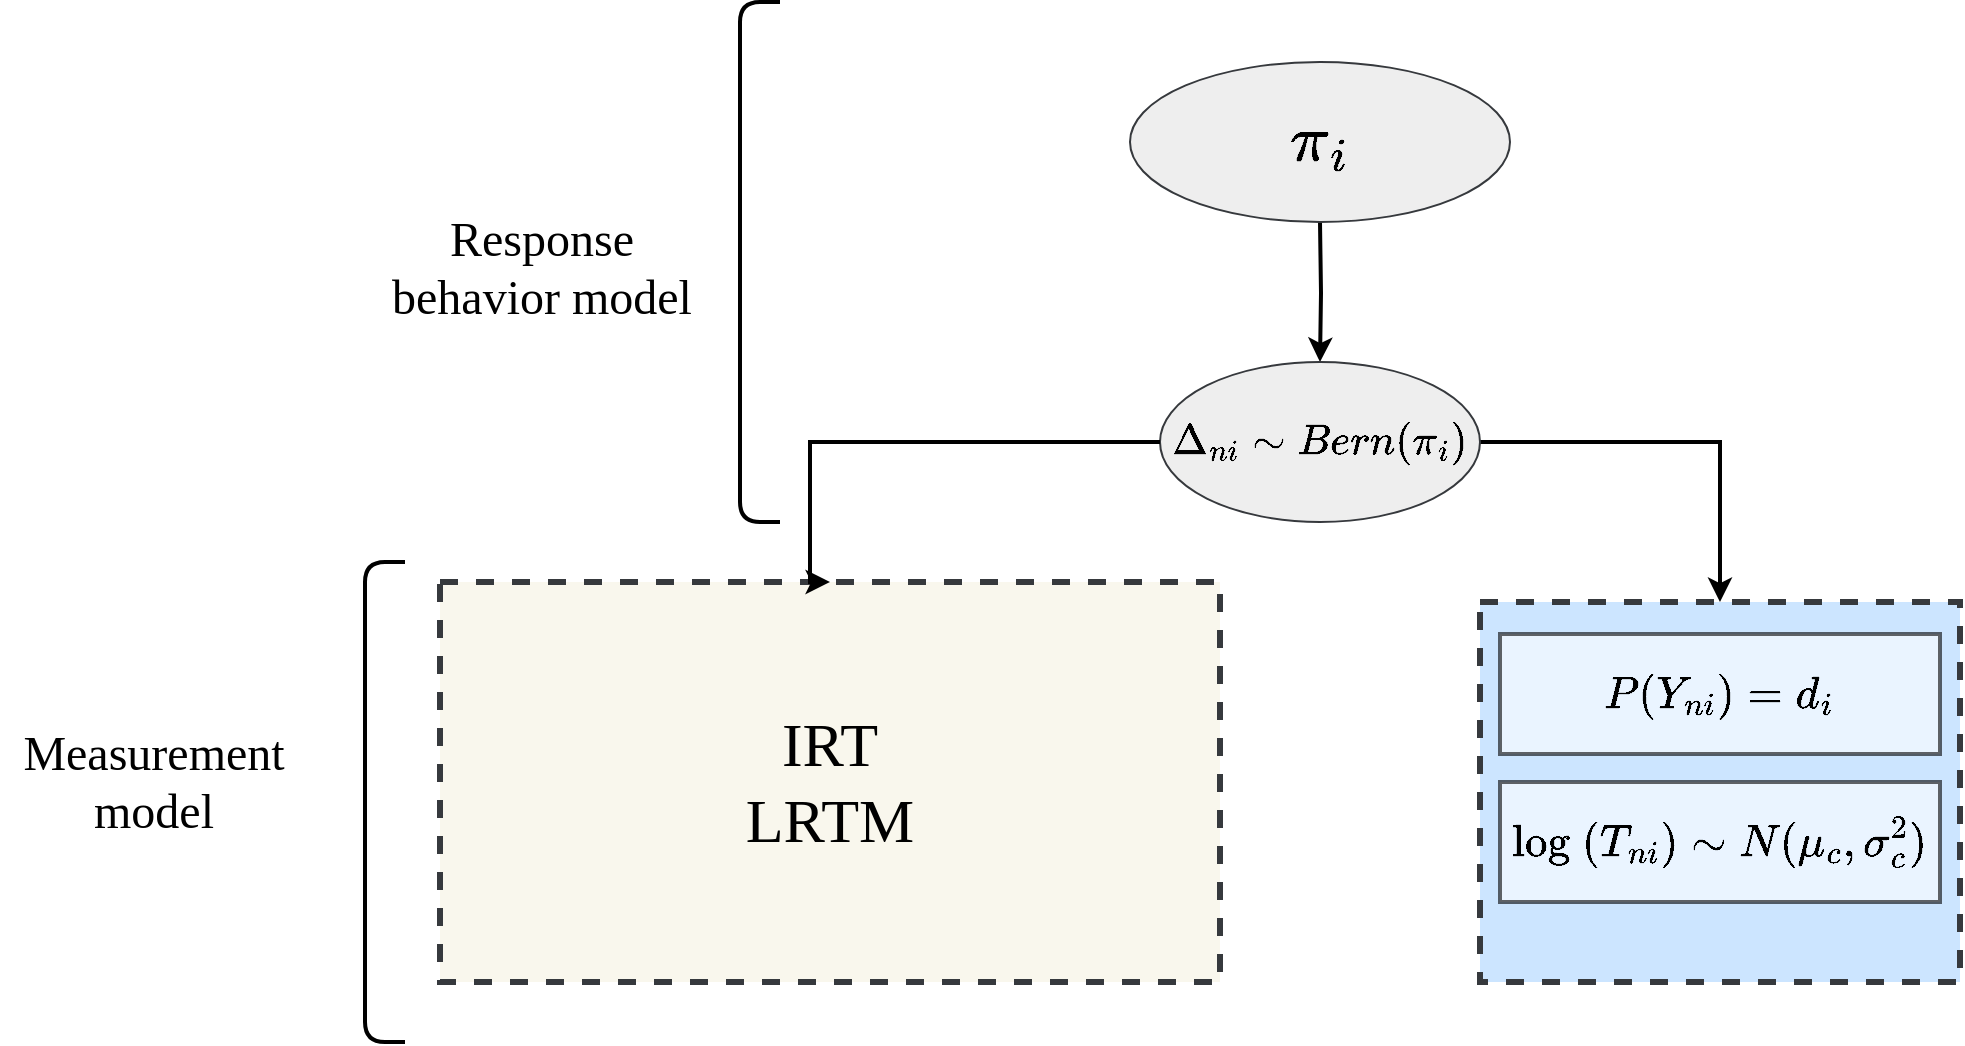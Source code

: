 <mxfile version="21.6.9" type="github" pages="5">
  <diagram name="第 1 页" id="xdk21dSNZaUXdtdFD7pm">
    <mxGraphModel dx="2261" dy="764" grid="1" gridSize="10" guides="1" tooltips="1" connect="1" arrows="1" fold="1" page="1" pageScale="1" pageWidth="827" pageHeight="1169" math="1" shadow="0">
      <root>
        <mxCell id="0" />
        <mxCell id="1" parent="0" />
        <mxCell id="R_tLMo4G6YnYLswO2GGN-2" value="IRT&lt;br style=&quot;font-size: 31px;&quot;&gt;LRTM" style="rounded=0;whiteSpace=wrap;html=1;dashed=1;strokeWidth=3;fillColor=#f9f7ed;strokeColor=#36393d;fontSize=31;fontFamily=Times New Roman;" parent="1" vertex="1">
          <mxGeometry x="210" y="310" width="390" height="200" as="geometry" />
        </mxCell>
        <mxCell id="R_tLMo4G6YnYLswO2GGN-3" value="" style="edgeStyle=orthogonalEdgeStyle;rounded=0;orthogonalLoop=1;jettySize=auto;html=1;strokeWidth=2;" parent="1" target="R_tLMo4G6YnYLswO2GGN-5" edge="1">
          <mxGeometry relative="1" as="geometry">
            <mxPoint x="650" y="130" as="sourcePoint" />
          </mxGeometry>
        </mxCell>
        <mxCell id="R_tLMo4G6YnYLswO2GGN-4" style="edgeStyle=orthogonalEdgeStyle;rounded=0;orthogonalLoop=1;jettySize=auto;html=1;entryX=0.5;entryY=0;entryDx=0;entryDy=0;strokeWidth=2;" parent="1" source="R_tLMo4G6YnYLswO2GGN-5" target="R_tLMo4G6YnYLswO2GGN-9" edge="1">
          <mxGeometry relative="1" as="geometry">
            <Array as="points">
              <mxPoint x="850" y="240" />
            </Array>
          </mxGeometry>
        </mxCell>
        <mxCell id="R_tLMo4G6YnYLswO2GGN-5" value="$$ \Delta_{ni} \sim&amp;nbsp; Bern(\pi_{i})$$" style="ellipse;whiteSpace=wrap;html=1;fontSize=18;fillColor=#eeeeee;strokeColor=#36393d;" parent="1" vertex="1">
          <mxGeometry x="570" y="200" width="160" height="80" as="geometry" />
        </mxCell>
        <mxCell id="R_tLMo4G6YnYLswO2GGN-9" value="" style="rounded=0;whiteSpace=wrap;html=1;dashed=1;strokeWidth=3;fillColor=#cce5ff;strokeColor=#36393d;" parent="1" vertex="1">
          <mxGeometry x="730" y="320" width="240" height="190" as="geometry" />
        </mxCell>
        <mxCell id="R_tLMo4G6YnYLswO2GGN-10" value="$$P(Y_{ni} ) =d_i$$" style="rounded=0;whiteSpace=wrap;html=1;fontFamily=Times New Roman;fontSize=22;strokeWidth=2;opacity=60;" parent="1" vertex="1">
          <mxGeometry x="740" y="336" width="220" height="60" as="geometry" />
        </mxCell>
        <mxCell id="R_tLMo4G6YnYLswO2GGN-11" style="edgeStyle=orthogonalEdgeStyle;rounded=0;orthogonalLoop=1;jettySize=auto;html=1;strokeWidth=2;entryX=0.5;entryY=0;entryDx=0;entryDy=0;" parent="1" source="R_tLMo4G6YnYLswO2GGN-5" target="R_tLMo4G6YnYLswO2GGN-2" edge="1">
          <mxGeometry relative="1" as="geometry">
            <mxPoint x="430" y="360" as="targetPoint" />
            <mxPoint x="500" y="240" as="sourcePoint" />
            <Array as="points">
              <mxPoint x="395" y="240" />
            </Array>
          </mxGeometry>
        </mxCell>
        <mxCell id="R_tLMo4G6YnYLswO2GGN-12" value="$$\pi_i$$" style="ellipse;whiteSpace=wrap;html=1;fontSize=28;fillColor=#eeeeee;strokeColor=#36393d;" parent="1" vertex="1">
          <mxGeometry x="555" y="50" width="190" height="80" as="geometry" />
        </mxCell>
        <mxCell id="R_tLMo4G6YnYLswO2GGN-14" value="$$\text{log&lt;br style=&quot;font-size: 22px;&quot;&gt;&lt;br style=&quot;font-size: 22px;&quot;&gt;&lt;br style=&quot;font-size: 22px;&quot;&gt;}(T_{ni}) \sim N(\mu_c, \sigma_c^2)$$" style="rounded=0;whiteSpace=wrap;html=1;fontFamily=Times New Roman;fontSize=22;strokeWidth=2;opacity=60;" parent="1" vertex="1">
          <mxGeometry x="740" y="410" width="220" height="60" as="geometry" />
        </mxCell>
        <mxCell id="R_tLMo4G6YnYLswO2GGN-20" value="Response behavior model" style="text;html=1;strokeColor=none;fillColor=none;align=center;verticalAlign=middle;whiteSpace=wrap;rounded=0;fontFamily=Times New Roman;fontSize=24;fontColor=#000000;fontStyle=0" parent="1" vertex="1">
          <mxGeometry x="183.75" y="102.5" width="153.75" height="100" as="geometry" />
        </mxCell>
        <mxCell id="R_tLMo4G6YnYLswO2GGN-21" value="Measurement model" style="text;html=1;strokeColor=none;fillColor=none;align=center;verticalAlign=middle;whiteSpace=wrap;rounded=0;fontFamily=Times New Roman;fontSize=24;fontColor=#000000;fontStyle=0" parent="1" vertex="1">
          <mxGeometry x="-10" y="360" width="153.75" height="100" as="geometry" />
        </mxCell>
        <mxCell id="R_tLMo4G6YnYLswO2GGN-22" value="" style="shape=curlyBracket;whiteSpace=wrap;html=1;rounded=1;labelPosition=left;verticalLabelPosition=middle;align=right;verticalAlign=middle;size=0;strokeWidth=2;" parent="1" vertex="1">
          <mxGeometry x="360" y="20" width="20" height="260" as="geometry" />
        </mxCell>
        <mxCell id="R_tLMo4G6YnYLswO2GGN-23" value="" style="shape=curlyBracket;whiteSpace=wrap;html=1;rounded=1;labelPosition=left;verticalLabelPosition=middle;align=right;verticalAlign=middle;size=0;strokeWidth=2;" parent="1" vertex="1">
          <mxGeometry x="172.5" y="300" width="20" height="240" as="geometry" />
        </mxCell>
      </root>
    </mxGraphModel>
  </diagram>
  <diagram id="BY7eaZtrbE3MNBGzjpbu" name="第 2 页">
    <mxGraphModel dx="2876" dy="2260" grid="1" gridSize="10" guides="1" tooltips="1" connect="1" arrows="1" fold="1" page="1" pageScale="1" pageWidth="827" pageHeight="1169" math="1" shadow="0">
      <root>
        <mxCell id="0" />
        <mxCell id="1" parent="0" />
        <mxCell id="QWJP-lJGde_Y61NZ0KWR-1" value="IRT&lt;br style=&quot;font-size: 31px;&quot;&gt;LRTM" style="rounded=0;whiteSpace=wrap;html=1;dashed=1;strokeWidth=3;fillColor=#f9f7ed;strokeColor=#36393d;fontSize=31;fontFamily=Times New Roman;" parent="1" vertex="1">
          <mxGeometry x="210" y="310" width="390" height="200" as="geometry" />
        </mxCell>
        <mxCell id="QWJP-lJGde_Y61NZ0KWR-2" value="" style="edgeStyle=orthogonalEdgeStyle;rounded=0;orthogonalLoop=1;jettySize=auto;html=1;strokeWidth=2;" parent="1" target="QWJP-lJGde_Y61NZ0KWR-4" edge="1">
          <mxGeometry relative="1" as="geometry">
            <mxPoint x="650" y="130" as="sourcePoint" />
          </mxGeometry>
        </mxCell>
        <mxCell id="QWJP-lJGde_Y61NZ0KWR-3" style="edgeStyle=orthogonalEdgeStyle;rounded=0;orthogonalLoop=1;jettySize=auto;html=1;entryX=0.5;entryY=0;entryDx=0;entryDy=0;strokeWidth=2;" parent="1" source="QWJP-lJGde_Y61NZ0KWR-4" target="QWJP-lJGde_Y61NZ0KWR-5" edge="1">
          <mxGeometry relative="1" as="geometry">
            <Array as="points">
              <mxPoint x="850" y="240" />
            </Array>
          </mxGeometry>
        </mxCell>
        <mxCell id="QWJP-lJGde_Y61NZ0KWR-4" value="$$ \Delta_{ni} \sim&amp;nbsp; Bern(\pi_{ni})$$" style="ellipse;whiteSpace=wrap;html=1;fontSize=18;fillColor=#eeeeee;strokeColor=#36393d;" parent="1" vertex="1">
          <mxGeometry x="570" y="200" width="160" height="80" as="geometry" />
        </mxCell>
        <mxCell id="QWJP-lJGde_Y61NZ0KWR-5" value="" style="rounded=0;whiteSpace=wrap;html=1;dashed=1;strokeWidth=3;fillColor=#cce5ff;strokeColor=#36393d;" parent="1" vertex="1">
          <mxGeometry x="730" y="320" width="240" height="190" as="geometry" />
        </mxCell>
        <mxCell id="QWJP-lJGde_Y61NZ0KWR-6" value="$$P(Y_{ni} ) =d_i$$" style="rounded=0;whiteSpace=wrap;html=1;fontFamily=Times New Roman;fontSize=22;strokeWidth=2;opacity=60;" parent="1" vertex="1">
          <mxGeometry x="740" y="336" width="220" height="60" as="geometry" />
        </mxCell>
        <mxCell id="QWJP-lJGde_Y61NZ0KWR-7" style="edgeStyle=orthogonalEdgeStyle;rounded=0;orthogonalLoop=1;jettySize=auto;html=1;strokeWidth=2;entryX=0.5;entryY=0;entryDx=0;entryDy=0;" parent="1" source="QWJP-lJGde_Y61NZ0KWR-4" target="QWJP-lJGde_Y61NZ0KWR-1" edge="1">
          <mxGeometry relative="1" as="geometry">
            <mxPoint x="430" y="360" as="targetPoint" />
            <mxPoint x="500" y="240" as="sourcePoint" />
            <Array as="points">
              <mxPoint x="395" y="240" />
            </Array>
          </mxGeometry>
        </mxCell>
        <mxCell id="QWJP-lJGde_Y61NZ0KWR-8" value="$$\pi_{ni}$$" style="ellipse;whiteSpace=wrap;html=1;fontSize=28;fillColor=#eeeeee;strokeColor=#36393d;" parent="1" vertex="1">
          <mxGeometry x="555" y="50" width="190" height="80" as="geometry" />
        </mxCell>
        <mxCell id="QWJP-lJGde_Y61NZ0KWR-9" value="$$\text{log&lt;br style=&quot;font-size: 22px;&quot;&gt;&lt;br style=&quot;font-size: 22px;&quot;&gt;&lt;br style=&quot;font-size: 22px;&quot;&gt;}(T_{ni}) \sim N(\mu_c, \sigma_c^2)$$" style="rounded=0;whiteSpace=wrap;html=1;fontFamily=Times New Roman;fontSize=22;strokeWidth=2;opacity=60;" parent="1" vertex="1">
          <mxGeometry x="740" y="410" width="220" height="60" as="geometry" />
        </mxCell>
        <mxCell id="QWJP-lJGde_Y61NZ0KWR-10" value="Response behavior model" style="text;html=1;strokeColor=none;fillColor=none;align=center;verticalAlign=middle;whiteSpace=wrap;rounded=0;fontFamily=Times New Roman;fontSize=24;fontColor=#000000;fontStyle=0" parent="1" vertex="1">
          <mxGeometry x="183.75" y="102.5" width="153.75" height="100" as="geometry" />
        </mxCell>
        <mxCell id="QWJP-lJGde_Y61NZ0KWR-11" value="Measurement model" style="text;html=1;strokeColor=none;fillColor=none;align=center;verticalAlign=middle;whiteSpace=wrap;rounded=0;fontFamily=Times New Roman;fontSize=24;fontColor=#000000;fontStyle=0" parent="1" vertex="1">
          <mxGeometry x="-10" y="360" width="153.75" height="100" as="geometry" />
        </mxCell>
        <mxCell id="QWJP-lJGde_Y61NZ0KWR-12" value="" style="shape=curlyBracket;whiteSpace=wrap;html=1;rounded=1;labelPosition=left;verticalLabelPosition=middle;align=right;verticalAlign=middle;size=0;strokeWidth=2;" parent="1" vertex="1">
          <mxGeometry x="360" y="20" width="20" height="260" as="geometry" />
        </mxCell>
        <mxCell id="QWJP-lJGde_Y61NZ0KWR-13" value="" style="shape=curlyBracket;whiteSpace=wrap;html=1;rounded=1;labelPosition=left;verticalLabelPosition=middle;align=right;verticalAlign=middle;size=0;strokeWidth=2;" parent="1" vertex="1">
          <mxGeometry x="172.5" y="300" width="20" height="240" as="geometry" />
        </mxCell>
        <mxCell id="QWJP-lJGde_Y61NZ0KWR-19" style="edgeStyle=orthogonalEdgeStyle;rounded=0;orthogonalLoop=1;jettySize=auto;html=1;entryX=0.5;entryY=0;entryDx=0;entryDy=0;strokeWidth=2;" parent="1" source="QWJP-lJGde_Y61NZ0KWR-14" target="QWJP-lJGde_Y61NZ0KWR-17" edge="1">
          <mxGeometry relative="1" as="geometry" />
        </mxCell>
        <mxCell id="QWJP-lJGde_Y61NZ0KWR-14" value="$$\alpha_c$$" style="ellipse;whiteSpace=wrap;html=1;fontSize=28;fillColor=#eeeeee;strokeColor=#36393d;" parent="1" vertex="1">
          <mxGeometry x="670" y="-270" width="190" height="80" as="geometry" />
        </mxCell>
        <mxCell id="QWJP-lJGde_Y61NZ0KWR-20" style="rounded=0;orthogonalLoop=1;jettySize=auto;html=1;strokeWidth=2;exitX=0.5;exitY=1;exitDx=0;exitDy=0;" parent="1" source="QWJP-lJGde_Y61NZ0KWR-17" target="QWJP-lJGde_Y61NZ0KWR-8" edge="1">
          <mxGeometry relative="1" as="geometry" />
        </mxCell>
        <mxCell id="QWJP-lJGde_Y61NZ0KWR-17" value="$$z_{n}$$" style="ellipse;whiteSpace=wrap;html=1;fontSize=28;fillColor=#eeeeee;strokeColor=#36393d;" parent="1" vertex="1">
          <mxGeometry x="670" y="-140" width="190" height="80" as="geometry" />
        </mxCell>
        <mxCell id="QWJP-lJGde_Y61NZ0KWR-21" style="rounded=0;orthogonalLoop=1;jettySize=auto;html=1;strokeWidth=2;" parent="1" source="QWJP-lJGde_Y61NZ0KWR-18" target="QWJP-lJGde_Y61NZ0KWR-8" edge="1">
          <mxGeometry relative="1" as="geometry" />
        </mxCell>
        <mxCell id="QWJP-lJGde_Y61NZ0KWR-18" value="$$\phi_{ci}$$" style="ellipse;whiteSpace=wrap;html=1;fontSize=28;fillColor=#eeeeee;strokeColor=#36393d;" parent="1" vertex="1">
          <mxGeometry x="440" y="-120" width="190" height="80" as="geometry" />
        </mxCell>
        <mxCell id="QWJP-lJGde_Y61NZ0KWR-22" value="$$\pi_{ni}=\sum_1^C I(z_n=c) \phi_{ci}$$" style="text;html=1;strokeColor=none;fillColor=none;align=center;verticalAlign=middle;whiteSpace=wrap;rounded=0;fontSize=21;" parent="1" vertex="1">
          <mxGeometry x="810" y="60" width="180" height="60" as="geometry" />
        </mxCell>
      </root>
    </mxGraphModel>
  </diagram>
  <diagram id="ioijAGhNBzHjKag5_ueI" name="第 3 页">
    <mxGraphModel dx="1434" dy="764" grid="1" gridSize="10" guides="1" tooltips="1" connect="1" arrows="1" fold="1" page="1" pageScale="1" pageWidth="827" pageHeight="1169" math="1" shadow="0">
      <root>
        <mxCell id="0" />
        <mxCell id="1" parent="0" />
        <mxCell id="o4iwhuF_OZwpZAPEpSSn-54" value="" style="rounded=0;whiteSpace=wrap;html=1;fillColor=#dae8fc;strokeColor=#000000;strokeWidth=3;" vertex="1" parent="1">
          <mxGeometry x="160" y="320" width="70" height="60" as="geometry" />
        </mxCell>
        <mxCell id="o4iwhuF_OZwpZAPEpSSn-55" value="" style="rounded=0;whiteSpace=wrap;html=1;fillColor=#dae8fc;strokeColor=#000000;strokeWidth=3;" vertex="1" parent="1">
          <mxGeometry x="230" y="320" width="70" height="60" as="geometry" />
        </mxCell>
        <mxCell id="o4iwhuF_OZwpZAPEpSSn-60" value="" style="rounded=0;whiteSpace=wrap;html=1;fillColor=#dae8fc;strokeColor=#000000;strokeWidth=3;" vertex="1" parent="1">
          <mxGeometry x="300" y="320" width="70" height="60" as="geometry" />
        </mxCell>
        <mxCell id="o4iwhuF_OZwpZAPEpSSn-61" value="" style="rounded=0;whiteSpace=wrap;html=1;fillColor=#dae8fc;strokeColor=#000000;strokeWidth=3;" vertex="1" parent="1">
          <mxGeometry x="370" y="320" width="70" height="60" as="geometry" />
        </mxCell>
        <mxCell id="o4iwhuF_OZwpZAPEpSSn-66" value="" style="rounded=0;whiteSpace=wrap;html=1;fillColor=#dae8fc;strokeColor=#000000;strokeWidth=3;" vertex="1" parent="1">
          <mxGeometry x="160" y="380" width="70" height="60" as="geometry" />
        </mxCell>
        <mxCell id="o4iwhuF_OZwpZAPEpSSn-67" value="" style="rounded=0;whiteSpace=wrap;html=1;fillColor=#dae8fc;strokeColor=#000000;strokeWidth=3;" vertex="1" parent="1">
          <mxGeometry x="230" y="380" width="70" height="60" as="geometry" />
        </mxCell>
        <mxCell id="o4iwhuF_OZwpZAPEpSSn-68" value="" style="rounded=0;whiteSpace=wrap;html=1;fillColor=#ffe6cc;strokeColor=#000000;strokeWidth=3;" vertex="1" parent="1">
          <mxGeometry x="300" y="380" width="70" height="60" as="geometry" />
        </mxCell>
        <mxCell id="o4iwhuF_OZwpZAPEpSSn-69" value="" style="rounded=0;whiteSpace=wrap;html=1;fillColor=#ffe6cc;strokeColor=#000000;strokeWidth=3;" vertex="1" parent="1">
          <mxGeometry x="370" y="380" width="70" height="60" as="geometry" />
        </mxCell>
        <mxCell id="o4iwhuF_OZwpZAPEpSSn-70" value="" style="rounded=0;whiteSpace=wrap;html=1;fillColor=#dae8fc;strokeColor=#000000;strokeWidth=3;" vertex="1" parent="1">
          <mxGeometry x="160" y="440" width="70" height="60" as="geometry" />
        </mxCell>
        <mxCell id="o4iwhuF_OZwpZAPEpSSn-71" value="" style="rounded=0;whiteSpace=wrap;html=1;fillColor=#ffe6cc;strokeColor=#000000;strokeWidth=3;" vertex="1" parent="1">
          <mxGeometry x="230" y="440" width="70" height="60" as="geometry" />
        </mxCell>
        <mxCell id="o4iwhuF_OZwpZAPEpSSn-72" value="" style="rounded=0;whiteSpace=wrap;html=1;fillColor=#ffe6cc;strokeColor=#000000;strokeWidth=3;" vertex="1" parent="1">
          <mxGeometry x="300" y="440" width="70" height="60" as="geometry" />
        </mxCell>
        <mxCell id="o4iwhuF_OZwpZAPEpSSn-73" value="" style="rounded=0;whiteSpace=wrap;html=1;fillColor=#dae8fc;strokeColor=#000000;strokeWidth=3;" vertex="1" parent="1">
          <mxGeometry x="370" y="440" width="70" height="60" as="geometry" />
        </mxCell>
        <mxCell id="o4iwhuF_OZwpZAPEpSSn-74" value="" style="rounded=0;whiteSpace=wrap;html=1;fillColor=#dae8fc;strokeColor=#000000;strokeWidth=3;" vertex="1" parent="1">
          <mxGeometry x="160" y="500" width="70" height="60" as="geometry" />
        </mxCell>
        <mxCell id="o4iwhuF_OZwpZAPEpSSn-75" value="" style="rounded=0;whiteSpace=wrap;html=1;fillColor=#dae8fc;strokeColor=#000000;strokeWidth=3;" vertex="1" parent="1">
          <mxGeometry x="230" y="500" width="70" height="60" as="geometry" />
        </mxCell>
        <mxCell id="o4iwhuF_OZwpZAPEpSSn-76" value="" style="rounded=0;whiteSpace=wrap;html=1;fillColor=#ffe6cc;strokeColor=#000000;strokeWidth=3;" vertex="1" parent="1">
          <mxGeometry x="300" y="500" width="70" height="60" as="geometry" />
        </mxCell>
        <mxCell id="o4iwhuF_OZwpZAPEpSSn-77" value="" style="rounded=0;whiteSpace=wrap;html=1;fillColor=#ffe6cc;strokeColor=#000000;strokeWidth=3;" vertex="1" parent="1">
          <mxGeometry x="370" y="500" width="70" height="60" as="geometry" />
        </mxCell>
        <mxCell id="o4iwhuF_OZwpZAPEpSSn-78" value="Items" style="text;html=1;strokeColor=none;fillColor=none;align=center;verticalAlign=middle;whiteSpace=wrap;rounded=0;fontSize=24;fontFamily=Times New Roman;" vertex="1" parent="1">
          <mxGeometry x="320" y="270" width="60" height="30" as="geometry" />
        </mxCell>
        <mxCell id="o4iwhuF_OZwpZAPEpSSn-79" value="Person" style="text;html=1;strokeColor=none;fillColor=none;align=center;verticalAlign=middle;whiteSpace=wrap;rounded=0;fontSize=24;fontFamily=Times New Roman;" vertex="1" parent="1">
          <mxGeometry y="410" width="100" height="70" as="geometry" />
        </mxCell>
        <mxCell id="r84MYc-bquzDUjpyZjDC-1" value="" style="rounded=0;whiteSpace=wrap;html=1;fillColor=#dae8fc;strokeColor=#000000;strokeWidth=3;" vertex="1" parent="1">
          <mxGeometry x="440" y="320" width="70" height="60" as="geometry" />
        </mxCell>
        <mxCell id="r84MYc-bquzDUjpyZjDC-3" value="" style="rounded=0;whiteSpace=wrap;html=1;fillColor=#ffe6cc;strokeColor=#000000;strokeWidth=3;" vertex="1" parent="1">
          <mxGeometry x="440" y="380" width="70" height="60" as="geometry" />
        </mxCell>
        <mxCell id="r84MYc-bquzDUjpyZjDC-4" value="" style="rounded=0;whiteSpace=wrap;html=1;fillColor=#dae8fc;strokeColor=#000000;strokeWidth=3;" vertex="1" parent="1">
          <mxGeometry x="440" y="440" width="70" height="60" as="geometry" />
        </mxCell>
        <mxCell id="r84MYc-bquzDUjpyZjDC-5" value="" style="rounded=0;whiteSpace=wrap;html=1;fillColor=#ffe6cc;strokeColor=#000000;strokeWidth=3;" vertex="1" parent="1">
          <mxGeometry x="440" y="500" width="70" height="60" as="geometry" />
        </mxCell>
        <mxCell id="r84MYc-bquzDUjpyZjDC-6" value="C1" style="text;html=1;strokeColor=none;fillColor=none;align=center;verticalAlign=middle;whiteSpace=wrap;rounded=0;fontFamily=Times New Roman;fontSize=20;fontStyle=1" vertex="1" parent="1">
          <mxGeometry x="90" y="335" width="60" height="30" as="geometry" />
        </mxCell>
        <mxCell id="r84MYc-bquzDUjpyZjDC-8" value="C2" style="text;html=1;strokeColor=none;fillColor=none;align=center;verticalAlign=middle;whiteSpace=wrap;rounded=0;fontFamily=Times New Roman;fontSize=20;fontStyle=1" vertex="1" parent="1">
          <mxGeometry x="90" y="395" width="60" height="30" as="geometry" />
        </mxCell>
        <mxCell id="r84MYc-bquzDUjpyZjDC-9" value="C3" style="text;html=1;strokeColor=none;fillColor=none;align=center;verticalAlign=middle;whiteSpace=wrap;rounded=0;fontFamily=Times New Roman;fontSize=20;fontStyle=1" vertex="1" parent="1">
          <mxGeometry x="90" y="455" width="60" height="30" as="geometry" />
        </mxCell>
        <mxCell id="r84MYc-bquzDUjpyZjDC-10" value="C2" style="text;html=1;strokeColor=none;fillColor=none;align=center;verticalAlign=middle;whiteSpace=wrap;rounded=0;fontFamily=Times New Roman;fontSize=20;fontStyle=1" vertex="1" parent="1">
          <mxGeometry x="90" y="515" width="60" height="30" as="geometry" />
        </mxCell>
      </root>
    </mxGraphModel>
  </diagram>
  <diagram id="XUikvqKDauEy0iFDmqL3" name="第 4 页">
    <mxGraphModel dx="1434" dy="764" grid="1" gridSize="10" guides="1" tooltips="1" connect="1" arrows="1" fold="1" page="1" pageScale="1" pageWidth="827" pageHeight="1169" math="1" shadow="0">
      <root>
        <mxCell id="0" />
        <mxCell id="1" parent="0" />
        <mxCell id="fXXphPQZ6tuGrD_EPGZU-1" value="" style="rounded=0;whiteSpace=wrap;html=1;dashed=1;strokeWidth=3;fillColor=#f9f7ed;strokeColor=#36393d;fontSize=31;fontFamily=Times New Roman;" parent="1" vertex="1">
          <mxGeometry x="210" y="310" width="390" height="240" as="geometry" />
        </mxCell>
        <mxCell id="fXXphPQZ6tuGrD_EPGZU-2" value="" style="edgeStyle=orthogonalEdgeStyle;rounded=0;orthogonalLoop=1;jettySize=auto;html=1;strokeWidth=2;" parent="1" target="fXXphPQZ6tuGrD_EPGZU-4" edge="1">
          <mxGeometry relative="1" as="geometry">
            <mxPoint x="650" y="130" as="sourcePoint" />
          </mxGeometry>
        </mxCell>
        <mxCell id="fXXphPQZ6tuGrD_EPGZU-15" style="edgeStyle=orthogonalEdgeStyle;rounded=0;orthogonalLoop=1;jettySize=auto;html=1;entryX=0.485;entryY=0;entryDx=0;entryDy=0;strokeWidth=2;entryPerimeter=0;" parent="1" source="fXXphPQZ6tuGrD_EPGZU-4" target="ikaAS8-zeybQjiVi5GdJ-1" edge="1">
          <mxGeometry relative="1" as="geometry">
            <mxPoint x="855" y="320" as="targetPoint" />
            <Array as="points">
              <mxPoint x="855" y="240" />
            </Array>
          </mxGeometry>
        </mxCell>
        <mxCell id="fXXphPQZ6tuGrD_EPGZU-17" style="edgeStyle=orthogonalEdgeStyle;rounded=0;orthogonalLoop=1;jettySize=auto;html=1;entryX=0.5;entryY=0;entryDx=0;entryDy=0;strokeWidth=2;" parent="1" source="fXXphPQZ6tuGrD_EPGZU-4" target="fXXphPQZ6tuGrD_EPGZU-1" edge="1">
          <mxGeometry relative="1" as="geometry">
            <Array as="points">
              <mxPoint x="405" y="240" />
            </Array>
          </mxGeometry>
        </mxCell>
        <mxCell id="fXXphPQZ6tuGrD_EPGZU-4" value="$$ \Delta_{ni} \sim&amp;nbsp; Bern(\pi_{i})$$" style="ellipse;whiteSpace=wrap;html=1;fontSize=18;fillColor=#eeeeee;strokeColor=#36393d;" parent="1" vertex="1">
          <mxGeometry x="570" y="200" width="160" height="80" as="geometry" />
        </mxCell>
        <mxCell id="fXXphPQZ6tuGrD_EPGZU-8" value="$$\pi_i$$" style="ellipse;whiteSpace=wrap;html=1;fontSize=28;fillColor=#eeeeee;strokeColor=#36393d;" parent="1" vertex="1">
          <mxGeometry x="555" y="50" width="190" height="80" as="geometry" />
        </mxCell>
        <mxCell id="fXXphPQZ6tuGrD_EPGZU-18" value="RA: Rasch" style="rounded=0;whiteSpace=wrap;html=1;fontFamily=Times New Roman;fontSize=22;strokeWidth=2;opacity=60;" parent="1" vertex="1">
          <mxGeometry x="295" y="333" width="220" height="60" as="geometry" />
        </mxCell>
        <mxCell id="fXXphPQZ6tuGrD_EPGZU-19" value="RT: LRTM" style="rounded=0;whiteSpace=wrap;html=1;fontFamily=Times New Roman;fontSize=22;strokeWidth=2;opacity=60;" parent="1" vertex="1">
          <mxGeometry x="295" y="400" width="220" height="60" as="geometry" />
        </mxCell>
        <mxCell id="fXXphPQZ6tuGrD_EPGZU-20" value="FC: NBFCM" style="rounded=0;whiteSpace=wrap;html=1;fontFamily=Times New Roman;fontSize=22;strokeWidth=2;opacity=60;" parent="1" vertex="1">
          <mxGeometry x="265" y="467" width="280" height="60" as="geometry" />
        </mxCell>
        <mxCell id="ikaAS8-zeybQjiVi5GdJ-1" value="" style="rounded=0;whiteSpace=wrap;html=1;dashed=1;strokeWidth=3;fillColor=#cce5ff;strokeColor=#36393d;" parent="1" vertex="1">
          <mxGeometry x="690" y="310" width="340" height="240" as="geometry" />
        </mxCell>
        <mxCell id="ikaAS8-zeybQjiVi5GdJ-2" value="$$P(Y_{ni} ) =z_{i}$$" style="rounded=0;whiteSpace=wrap;html=1;fontFamily=Times New Roman;fontSize=22;strokeWidth=2;opacity=60;" parent="1" vertex="1">
          <mxGeometry x="750" y="333" width="220" height="60" as="geometry" />
        </mxCell>
        <mxCell id="ikaAS8-zeybQjiVi5GdJ-3" value="$$\text{log&lt;br style=&quot;font-size: 22px;&quot;&gt;&lt;br style=&quot;font-size: 22px;&quot;&gt;}(T_{ni}) \sim N(\mu_{c&lt;br&gt;(T)&lt;br&gt;}, \sigma_{c(T)&lt;br&gt;}^2)$$" style="rounded=0;whiteSpace=wrap;html=1;fontFamily=Times New Roman;fontSize=22;strokeWidth=2;opacity=60;" parent="1" vertex="1">
          <mxGeometry x="721.25" y="400" width="277.5" height="60" as="geometry" />
        </mxCell>
        <mxCell id="ikaAS8-zeybQjiVi5GdJ-4" value="$$\text{FC&lt;br&gt;}_{ni}&lt;br&gt;&amp;nbsp;\sim NB(\text{exp&lt;br&gt;}(\mu_{c&lt;br style=&quot;border-color: var(--border-color);&quot;&gt;(F)&lt;br&gt;})&lt;br&gt;, \sigma_{c(F)&lt;br&gt;}^2&lt;br&gt;)$$" style="rounded=0;whiteSpace=wrap;html=1;fontFamily=Times New Roman;fontSize=22;strokeWidth=2;opacity=60;" parent="1" vertex="1">
          <mxGeometry x="697.5" y="467" width="325" height="60" as="geometry" />
        </mxCell>
        <mxCell id="-2-B2q78D8TiK8hjef6R-1" value="Normally response" style="text;html=1;strokeColor=none;fillColor=none;align=center;verticalAlign=middle;whiteSpace=wrap;rounded=0;fontFamily=Times New Roman;fontSize=23;" vertex="1" parent="1">
          <mxGeometry x="270" y="600" width="220" height="30" as="geometry" />
        </mxCell>
        <mxCell id="Zg0dPnVBCz36gAroBAW4-1" value="Preknowledge response" style="text;html=1;strokeColor=none;fillColor=none;align=center;verticalAlign=middle;whiteSpace=wrap;rounded=0;fontFamily=Times New Roman;fontSize=26;" vertex="1" parent="1">
          <mxGeometry x="740" y="600" width="270" height="30" as="geometry" />
        </mxCell>
      </root>
    </mxGraphModel>
  </diagram>
  <diagram id="IGJYMjnL31-Lqi2KneAB" name="第 5 页">
    <mxGraphModel dx="1434" dy="764" grid="1" gridSize="10" guides="1" tooltips="1" connect="1" arrows="1" fold="1" page="1" pageScale="1" pageWidth="827" pageHeight="1169" math="1" shadow="0">
      <root>
        <mxCell id="0" />
        <mxCell id="1" parent="0" />
        <mxCell id="q7dSNWm1_4kgQZWZPzsJ-14" value="" style="rounded=0;whiteSpace=wrap;html=1;dashed=1;strokeWidth=3;fillColor=#f9f7ed;strokeColor=#36393d;fontSize=31;fontFamily=Times New Roman;" parent="1" vertex="1">
          <mxGeometry x="175" y="420" width="390" height="240" as="geometry" />
        </mxCell>
        <mxCell id="q7dSNWm1_4kgQZWZPzsJ-15" value="" style="edgeStyle=orthogonalEdgeStyle;rounded=0;orthogonalLoop=1;jettySize=auto;html=1;strokeWidth=2;" parent="1" target="q7dSNWm1_4kgQZWZPzsJ-18" edge="1">
          <mxGeometry relative="1" as="geometry">
            <mxPoint x="660" y="140" as="sourcePoint" />
          </mxGeometry>
        </mxCell>
        <mxCell id="q7dSNWm1_4kgQZWZPzsJ-17" style="rounded=0;orthogonalLoop=1;jettySize=auto;html=1;entryX=0.5;entryY=0;entryDx=0;entryDy=0;strokeWidth=2;exitX=0;exitY=0.5;exitDx=0;exitDy=0;" parent="1" source="q7dSNWm1_4kgQZWZPzsJ-18" target="q7dSNWm1_4kgQZWZPzsJ-14" edge="1">
          <mxGeometry relative="1" as="geometry" />
        </mxCell>
        <mxCell id="-IORzaducWVSvP2d3rnR-7" value="" style="rounded=0;orthogonalLoop=1;jettySize=auto;html=1;fontSize=11;strokeWidth=2;exitX=0.994;exitY=0.6;exitDx=0;exitDy=0;exitPerimeter=0;" parent="1" source="q7dSNWm1_4kgQZWZPzsJ-18" target="-IORzaducWVSvP2d3rnR-6" edge="1">
          <mxGeometry relative="1" as="geometry" />
        </mxCell>
        <mxCell id="q7dSNWm1_4kgQZWZPzsJ-18" value="$$ \Delta_{ni} \sim&amp;nbsp; Bern(\pi_{i})$$" style="ellipse;whiteSpace=wrap;html=1;fontSize=18;fillColor=#eeeeee;strokeColor=#36393d;" parent="1" vertex="1">
          <mxGeometry x="580" y="210" width="160" height="80" as="geometry" />
        </mxCell>
        <mxCell id="q7dSNWm1_4kgQZWZPzsJ-21" value="$$\pi_i$$" style="ellipse;whiteSpace=wrap;html=1;fontSize=28;fillColor=#eeeeee;strokeColor=#36393d;" parent="1" vertex="1">
          <mxGeometry x="565" y="60" width="190" height="80" as="geometry" />
        </mxCell>
        <mxCell id="q7dSNWm1_4kgQZWZPzsJ-24" value="RA: IRT" style="rounded=0;whiteSpace=wrap;html=1;fontFamily=Times New Roman;fontSize=22;strokeWidth=2;opacity=60;" parent="1" vertex="1">
          <mxGeometry x="260" y="443" width="220" height="60" as="geometry" />
        </mxCell>
        <mxCell id="q7dSNWm1_4kgQZWZPzsJ-25" value="RT: LRTM" style="rounded=0;whiteSpace=wrap;html=1;fontFamily=Times New Roman;fontSize=22;strokeWidth=2;opacity=60;" parent="1" vertex="1">
          <mxGeometry x="260" y="510" width="220" height="60" as="geometry" />
        </mxCell>
        <mxCell id="q7dSNWm1_4kgQZWZPzsJ-26" value="FC: NBFCM" style="rounded=0;whiteSpace=wrap;html=1;fontFamily=Times New Roman;fontSize=22;strokeWidth=2;opacity=60;" parent="1" vertex="1">
          <mxGeometry x="230" y="577" width="280" height="60" as="geometry" />
        </mxCell>
        <mxCell id="-IORzaducWVSvP2d3rnR-8" style="rounded=0;orthogonalLoop=1;jettySize=auto;html=1;entryX=0.5;entryY=0;entryDx=0;entryDy=0;strokeWidth=2;" parent="1" source="-IORzaducWVSvP2d3rnR-6" target="-IORzaducWVSvP2d3rnR-16" edge="1">
          <mxGeometry relative="1" as="geometry">
            <mxPoint x="1205" y="420" as="targetPoint" />
          </mxGeometry>
        </mxCell>
        <mxCell id="-IORzaducWVSvP2d3rnR-15" style="rounded=0;orthogonalLoop=1;jettySize=auto;html=1;entryX=0.461;entryY=0.009;entryDx=0;entryDy=0;entryPerimeter=0;strokeWidth=2;" parent="1" source="-IORzaducWVSvP2d3rnR-6" target="-IORzaducWVSvP2d3rnR-11" edge="1">
          <mxGeometry relative="1" as="geometry" />
        </mxCell>
        <mxCell id="-IORzaducWVSvP2d3rnR-6" value="$$ \phi_{ni} $$" style="ellipse;whiteSpace=wrap;html=1;fontSize=23;fillColor=#eeeeee;strokeColor=#36393d;" parent="1" vertex="1">
          <mxGeometry x="827.5" y="290" width="160" height="80" as="geometry" />
        </mxCell>
        <mxCell id="-IORzaducWVSvP2d3rnR-10" style="rounded=0;orthogonalLoop=1;jettySize=auto;html=1;entryX=0.5;entryY=0;entryDx=0;entryDy=0;strokeWidth=2;" parent="1" source="-IORzaducWVSvP2d3rnR-9" target="-IORzaducWVSvP2d3rnR-6" edge="1">
          <mxGeometry relative="1" as="geometry" />
        </mxCell>
        <mxCell id="-IORzaducWVSvP2d3rnR-9" value="$$logit(P(\phi_{ni&lt;br style=&quot;font-size: 21px;&quot;&gt;})) = \eta_n- \zeta_i $$" style="ellipse;whiteSpace=wrap;html=1;fontSize=21;fillColor=#eeeeee;strokeColor=#36393d;" parent="1" vertex="1">
          <mxGeometry x="765" y="130" width="285" height="80" as="geometry" />
        </mxCell>
        <mxCell id="-IORzaducWVSvP2d3rnR-11" value="" style="rounded=0;whiteSpace=wrap;html=1;dashed=1;strokeWidth=3;fillColor=#cce5ff;strokeColor=#36393d;" parent="1" vertex="1">
          <mxGeometry x="605" y="430" width="340" height="230" as="geometry" />
        </mxCell>
        <mxCell id="-IORzaducWVSvP2d3rnR-12" value="$$P(Y_{ni} ) =z_{i1}$$" style="rounded=0;whiteSpace=wrap;html=1;fontFamily=Times New Roman;fontSize=22;strokeWidth=2;opacity=60;" parent="1" vertex="1">
          <mxGeometry x="665" y="446" width="220" height="60" as="geometry" />
        </mxCell>
        <mxCell id="-IORzaducWVSvP2d3rnR-13" value="$$\text{log&lt;br style=&quot;font-size: 22px;&quot;&gt;&lt;br style=&quot;font-size: 22px;&quot;&gt;}(T_{ni}) \sim N(\mu_{c&lt;br&gt;1(T)&lt;br&gt;}, \sigma_{c1(T)&lt;br&gt;}^2)$$" style="rounded=0;whiteSpace=wrap;html=1;fontFamily=Times New Roman;fontSize=22;strokeWidth=2;opacity=60;" parent="1" vertex="1">
          <mxGeometry x="636.25" y="513" width="277.5" height="60" as="geometry" />
        </mxCell>
        <mxCell id="-IORzaducWVSvP2d3rnR-14" value="$$\text{FC&lt;br&gt;}_{ni}&lt;br&gt;&amp;nbsp;\sim NB(\text{exp&lt;br&gt;}(\mu_{c&lt;br style=&quot;border-color: var(--border-color);&quot;&gt;1(F)&lt;br&gt;})&lt;br&gt;, \sigma_{c1(F)&lt;br&gt;}^2&lt;br&gt;)$$" style="rounded=0;whiteSpace=wrap;html=1;fontFamily=Times New Roman;fontSize=22;strokeWidth=2;opacity=60;" parent="1" vertex="1">
          <mxGeometry x="612.5" y="580" width="325" height="60" as="geometry" />
        </mxCell>
        <mxCell id="-IORzaducWVSvP2d3rnR-16" value="" style="rounded=0;whiteSpace=wrap;html=1;dashed=1;strokeWidth=3;fillColor=#cce5ff;strokeColor=#36393d;" parent="1" vertex="1">
          <mxGeometry x="1020" y="430" width="340" height="230" as="geometry" />
        </mxCell>
        <mxCell id="-IORzaducWVSvP2d3rnR-17" value="$$P(Y_{ni} ) =z_{i2}$$" style="rounded=0;whiteSpace=wrap;html=1;fontFamily=Times New Roman;fontSize=22;strokeWidth=2;opacity=60;" parent="1" vertex="1">
          <mxGeometry x="1080" y="446" width="220" height="60" as="geometry" />
        </mxCell>
        <mxCell id="-IORzaducWVSvP2d3rnR-18" value="$$\text{log&lt;br style=&quot;border-color: var(--border-color);&quot;&gt;&lt;br style=&quot;border-color: var(--border-color);&quot;&gt;}(T_{ni}) \sim N(\mu_{c&lt;br style=&quot;border-color: var(--border-color);&quot;&gt;2(T)&lt;br style=&quot;border-color: var(--border-color);&quot;&gt;}, \sigma_{c2(T)&lt;br style=&quot;border-color: var(--border-color);&quot;&gt;}^2)$$" style="rounded=0;whiteSpace=wrap;html=1;fontFamily=Times New Roman;fontSize=22;strokeWidth=2;opacity=60;" parent="1" vertex="1">
          <mxGeometry x="1051.25" y="513" width="277.5" height="60" as="geometry" />
        </mxCell>
        <mxCell id="-IORzaducWVSvP2d3rnR-19" value="$$\text{FC&lt;br style=&quot;border-color: var(--border-color);&quot;&gt;}_{ni}&lt;br style=&quot;border-color: var(--border-color);&quot;&gt;&amp;nbsp;\sim NB(\text{exp&lt;br style=&quot;border-color: var(--border-color);&quot;&gt;}(\mu_{c&lt;br style=&quot;border-color: var(--border-color);&quot;&gt;2(F)&lt;br style=&quot;border-color: var(--border-color);&quot;&gt;})&lt;br style=&quot;border-color: var(--border-color);&quot;&gt;, \sigma_{c2(F)&lt;br style=&quot;border-color: var(--border-color);&quot;&gt;}^2)$$" style="rounded=0;whiteSpace=wrap;html=1;fontFamily=Times New Roman;fontSize=22;strokeWidth=2;opacity=60;" parent="1" vertex="1">
          <mxGeometry x="1027.5" y="580" width="325" height="60" as="geometry" />
        </mxCell>
        <mxCell id="-IORzaducWVSvP2d3rnR-21" value="Normally response" style="text;html=1;strokeColor=none;fillColor=none;align=center;verticalAlign=middle;whiteSpace=wrap;rounded=0;fontFamily=Times New Roman;fontSize=20;" parent="1" vertex="1">
          <mxGeometry x="240" y="720" width="220" height="30" as="geometry" />
        </mxCell>
        <mxCell id="-IORzaducWVSvP2d3rnR-22" value="Preknowledge without key" style="text;html=1;strokeColor=none;fillColor=none;align=center;verticalAlign=middle;whiteSpace=wrap;rounded=0;fontFamily=Times New Roman;fontSize=20;" parent="1" vertex="1">
          <mxGeometry x="670" y="720" width="220" height="30" as="geometry" />
        </mxCell>
        <mxCell id="-IORzaducWVSvP2d3rnR-23" value="Preknowledge with key" style="text;html=1;strokeColor=none;fillColor=none;align=center;verticalAlign=middle;whiteSpace=wrap;rounded=0;fontFamily=Times New Roman;fontSize=20;" parent="1" vertex="1">
          <mxGeometry x="1090" y="720" width="220" height="30" as="geometry" />
        </mxCell>
        <mxCell id="-IORzaducWVSvP2d3rnR-26" value="$$0.5\leq&lt;br&gt;z_{i1} \leq z_{i2}&lt;br style=&quot;font-size: 20px;&quot;&gt;$$" style="text;html=1;strokeColor=none;fillColor=none;align=left;verticalAlign=middle;whiteSpace=wrap;rounded=0;fontSize=20;" parent="1" vertex="1">
          <mxGeometry x="1200" y="260" width="160" height="30" as="geometry" />
        </mxCell>
        <mxCell id="-IORzaducWVSvP2d3rnR-28" value="$$\mu_{c1(T)} \geq \mu_{c2(T)}&amp;nbsp;&amp;nbsp;&lt;br style=&quot;font-size: 20px;&quot;&gt;$$" style="text;html=1;strokeColor=none;fillColor=none;align=left;verticalAlign=middle;whiteSpace=wrap;rounded=0;fontSize=20;" parent="1" vertex="1">
          <mxGeometry x="1200" y="300" width="160" height="30" as="geometry" />
        </mxCell>
        <mxCell id="-IORzaducWVSvP2d3rnR-29" value="$$\mu_{c1(F)} \geq \mu_{c2(F)}&lt;br style=&quot;font-size: 20px;&quot;&gt;$$" style="text;html=1;strokeColor=none;fillColor=none;align=left;verticalAlign=middle;whiteSpace=wrap;rounded=0;fontSize=20;" parent="1" vertex="1">
          <mxGeometry x="1200" y="340" width="160" height="30" as="geometry" />
        </mxCell>
        <mxCell id="-IORzaducWVSvP2d3rnR-30" value="constrains" style="text;html=1;strokeColor=none;fillColor=none;align=left;verticalAlign=middle;whiteSpace=wrap;rounded=0;fontSize=22;fontFamily=Times New Roman;fontStyle=1" parent="1" vertex="1">
          <mxGeometry x="1200" y="220" width="100" height="30" as="geometry" />
        </mxCell>
        <mxCell id="-IORzaducWVSvP2d3rnR-31" value="0" style="text;html=1;strokeColor=none;fillColor=none;align=center;verticalAlign=middle;whiteSpace=wrap;rounded=0;fontSize=20;fontFamily=Times New Roman;" parent="1" vertex="1">
          <mxGeometry x="440" y="280" width="60" height="30" as="geometry" />
        </mxCell>
        <mxCell id="-IORzaducWVSvP2d3rnR-32" value="0" style="text;html=1;strokeColor=none;fillColor=none;align=center;verticalAlign=middle;whiteSpace=wrap;rounded=0;fontSize=20;fontFamily=Times New Roman;" parent="1" vertex="1">
          <mxGeometry x="767.5" y="360" width="60" height="30" as="geometry" />
        </mxCell>
        <mxCell id="-IORzaducWVSvP2d3rnR-33" value="1" style="text;html=1;strokeColor=none;fillColor=none;align=center;verticalAlign=middle;whiteSpace=wrap;rounded=0;fontSize=20;fontFamily=Times New Roman;" parent="1" vertex="1">
          <mxGeometry x="765" y="250" width="60" height="30" as="geometry" />
        </mxCell>
        <mxCell id="-IORzaducWVSvP2d3rnR-34" value="1" style="text;html=1;strokeColor=none;fillColor=none;align=center;verticalAlign=middle;whiteSpace=wrap;rounded=0;fontSize=20;fontFamily=Times New Roman;" parent="1" vertex="1">
          <mxGeometry x="1030" y="340" width="60" height="30" as="geometry" />
        </mxCell>
      </root>
    </mxGraphModel>
  </diagram>
</mxfile>
